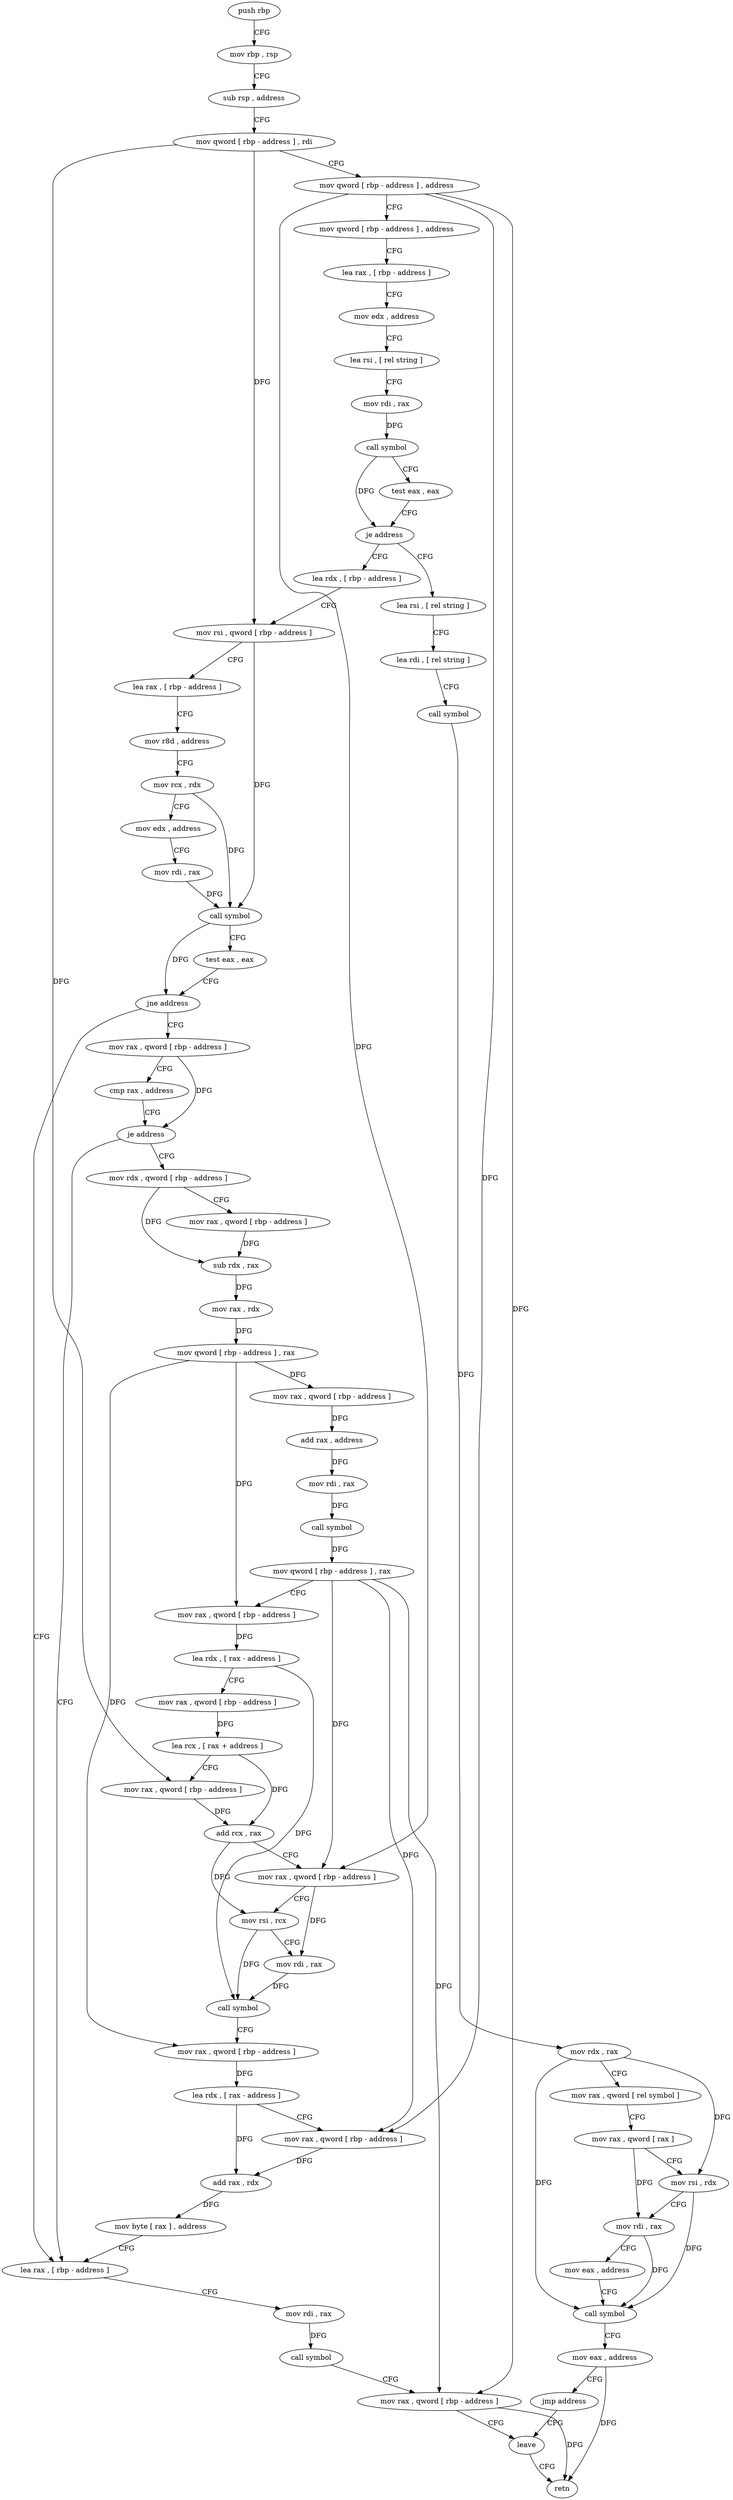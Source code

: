 digraph "func" {
"84717" [label = "push rbp" ]
"84718" [label = "mov rbp , rsp" ]
"84721" [label = "sub rsp , address" ]
"84725" [label = "mov qword [ rbp - address ] , rdi" ]
"84729" [label = "mov qword [ rbp - address ] , address" ]
"84737" [label = "mov qword [ rbp - address ] , address" ]
"84745" [label = "lea rax , [ rbp - address ]" ]
"84749" [label = "mov edx , address" ]
"84754" [label = "lea rsi , [ rel string ]" ]
"84761" [label = "mov rdi , rax" ]
"84764" [label = "call symbol" ]
"84769" [label = "test eax , eax" ]
"84771" [label = "je address" ]
"84831" [label = "lea rdx , [ rbp - address ]" ]
"84773" [label = "lea rsi , [ rel string ]" ]
"84835" [label = "mov rsi , qword [ rbp - address ]" ]
"84839" [label = "lea rax , [ rbp - address ]" ]
"84843" [label = "mov r8d , address" ]
"84849" [label = "mov rcx , rdx" ]
"84852" [label = "mov edx , address" ]
"84857" [label = "mov rdi , rax" ]
"84860" [label = "call symbol" ]
"84865" [label = "test eax , eax" ]
"84867" [label = "jne address" ]
"84973" [label = "lea rax , [ rbp - address ]" ]
"84869" [label = "mov rax , qword [ rbp - address ]" ]
"84780" [label = "lea rdi , [ rel string ]" ]
"84787" [label = "call symbol" ]
"84792" [label = "mov rdx , rax" ]
"84795" [label = "mov rax , qword [ rel symbol ]" ]
"84802" [label = "mov rax , qword [ rax ]" ]
"84805" [label = "mov rsi , rdx" ]
"84808" [label = "mov rdi , rax" ]
"84811" [label = "mov eax , address" ]
"84816" [label = "call symbol" ]
"84821" [label = "mov eax , address" ]
"84826" [label = "jmp address" ]
"84989" [label = "leave" ]
"84977" [label = "mov rdi , rax" ]
"84980" [label = "call symbol" ]
"84985" [label = "mov rax , qword [ rbp - address ]" ]
"84873" [label = "cmp rax , address" ]
"84877" [label = "je address" ]
"84879" [label = "mov rdx , qword [ rbp - address ]" ]
"84990" [label = "retn" ]
"84883" [label = "mov rax , qword [ rbp - address ]" ]
"84887" [label = "sub rdx , rax" ]
"84890" [label = "mov rax , rdx" ]
"84893" [label = "mov qword [ rbp - address ] , rax" ]
"84897" [label = "mov rax , qword [ rbp - address ]" ]
"84901" [label = "add rax , address" ]
"84905" [label = "mov rdi , rax" ]
"84908" [label = "call symbol" ]
"84913" [label = "mov qword [ rbp - address ] , rax" ]
"84917" [label = "mov rax , qword [ rbp - address ]" ]
"84921" [label = "lea rdx , [ rax - address ]" ]
"84925" [label = "mov rax , qword [ rbp - address ]" ]
"84929" [label = "lea rcx , [ rax + address ]" ]
"84933" [label = "mov rax , qword [ rbp - address ]" ]
"84937" [label = "add rcx , rax" ]
"84940" [label = "mov rax , qword [ rbp - address ]" ]
"84944" [label = "mov rsi , rcx" ]
"84947" [label = "mov rdi , rax" ]
"84950" [label = "call symbol" ]
"84955" [label = "mov rax , qword [ rbp - address ]" ]
"84959" [label = "lea rdx , [ rax - address ]" ]
"84963" [label = "mov rax , qword [ rbp - address ]" ]
"84967" [label = "add rax , rdx" ]
"84970" [label = "mov byte [ rax ] , address" ]
"84717" -> "84718" [ label = "CFG" ]
"84718" -> "84721" [ label = "CFG" ]
"84721" -> "84725" [ label = "CFG" ]
"84725" -> "84729" [ label = "CFG" ]
"84725" -> "84835" [ label = "DFG" ]
"84725" -> "84933" [ label = "DFG" ]
"84729" -> "84737" [ label = "CFG" ]
"84729" -> "84985" [ label = "DFG" ]
"84729" -> "84940" [ label = "DFG" ]
"84729" -> "84963" [ label = "DFG" ]
"84737" -> "84745" [ label = "CFG" ]
"84745" -> "84749" [ label = "CFG" ]
"84749" -> "84754" [ label = "CFG" ]
"84754" -> "84761" [ label = "CFG" ]
"84761" -> "84764" [ label = "DFG" ]
"84764" -> "84769" [ label = "CFG" ]
"84764" -> "84771" [ label = "DFG" ]
"84769" -> "84771" [ label = "CFG" ]
"84771" -> "84831" [ label = "CFG" ]
"84771" -> "84773" [ label = "CFG" ]
"84831" -> "84835" [ label = "CFG" ]
"84773" -> "84780" [ label = "CFG" ]
"84835" -> "84839" [ label = "CFG" ]
"84835" -> "84860" [ label = "DFG" ]
"84839" -> "84843" [ label = "CFG" ]
"84843" -> "84849" [ label = "CFG" ]
"84849" -> "84852" [ label = "CFG" ]
"84849" -> "84860" [ label = "DFG" ]
"84852" -> "84857" [ label = "CFG" ]
"84857" -> "84860" [ label = "DFG" ]
"84860" -> "84865" [ label = "CFG" ]
"84860" -> "84867" [ label = "DFG" ]
"84865" -> "84867" [ label = "CFG" ]
"84867" -> "84973" [ label = "CFG" ]
"84867" -> "84869" [ label = "CFG" ]
"84973" -> "84977" [ label = "CFG" ]
"84869" -> "84873" [ label = "CFG" ]
"84869" -> "84877" [ label = "DFG" ]
"84780" -> "84787" [ label = "CFG" ]
"84787" -> "84792" [ label = "DFG" ]
"84792" -> "84795" [ label = "CFG" ]
"84792" -> "84805" [ label = "DFG" ]
"84792" -> "84816" [ label = "DFG" ]
"84795" -> "84802" [ label = "CFG" ]
"84802" -> "84805" [ label = "CFG" ]
"84802" -> "84808" [ label = "DFG" ]
"84805" -> "84808" [ label = "CFG" ]
"84805" -> "84816" [ label = "DFG" ]
"84808" -> "84811" [ label = "CFG" ]
"84808" -> "84816" [ label = "DFG" ]
"84811" -> "84816" [ label = "CFG" ]
"84816" -> "84821" [ label = "CFG" ]
"84821" -> "84826" [ label = "CFG" ]
"84821" -> "84990" [ label = "DFG" ]
"84826" -> "84989" [ label = "CFG" ]
"84989" -> "84990" [ label = "CFG" ]
"84977" -> "84980" [ label = "DFG" ]
"84980" -> "84985" [ label = "CFG" ]
"84985" -> "84989" [ label = "CFG" ]
"84985" -> "84990" [ label = "DFG" ]
"84873" -> "84877" [ label = "CFG" ]
"84877" -> "84973" [ label = "CFG" ]
"84877" -> "84879" [ label = "CFG" ]
"84879" -> "84883" [ label = "CFG" ]
"84879" -> "84887" [ label = "DFG" ]
"84883" -> "84887" [ label = "DFG" ]
"84887" -> "84890" [ label = "DFG" ]
"84890" -> "84893" [ label = "DFG" ]
"84893" -> "84897" [ label = "DFG" ]
"84893" -> "84917" [ label = "DFG" ]
"84893" -> "84955" [ label = "DFG" ]
"84897" -> "84901" [ label = "DFG" ]
"84901" -> "84905" [ label = "DFG" ]
"84905" -> "84908" [ label = "DFG" ]
"84908" -> "84913" [ label = "DFG" ]
"84913" -> "84917" [ label = "CFG" ]
"84913" -> "84985" [ label = "DFG" ]
"84913" -> "84940" [ label = "DFG" ]
"84913" -> "84963" [ label = "DFG" ]
"84917" -> "84921" [ label = "DFG" ]
"84921" -> "84925" [ label = "CFG" ]
"84921" -> "84950" [ label = "DFG" ]
"84925" -> "84929" [ label = "DFG" ]
"84929" -> "84933" [ label = "CFG" ]
"84929" -> "84937" [ label = "DFG" ]
"84933" -> "84937" [ label = "DFG" ]
"84937" -> "84940" [ label = "CFG" ]
"84937" -> "84944" [ label = "DFG" ]
"84940" -> "84944" [ label = "CFG" ]
"84940" -> "84947" [ label = "DFG" ]
"84944" -> "84947" [ label = "CFG" ]
"84944" -> "84950" [ label = "DFG" ]
"84947" -> "84950" [ label = "DFG" ]
"84950" -> "84955" [ label = "CFG" ]
"84955" -> "84959" [ label = "DFG" ]
"84959" -> "84963" [ label = "CFG" ]
"84959" -> "84967" [ label = "DFG" ]
"84963" -> "84967" [ label = "DFG" ]
"84967" -> "84970" [ label = "DFG" ]
"84970" -> "84973" [ label = "CFG" ]
}
